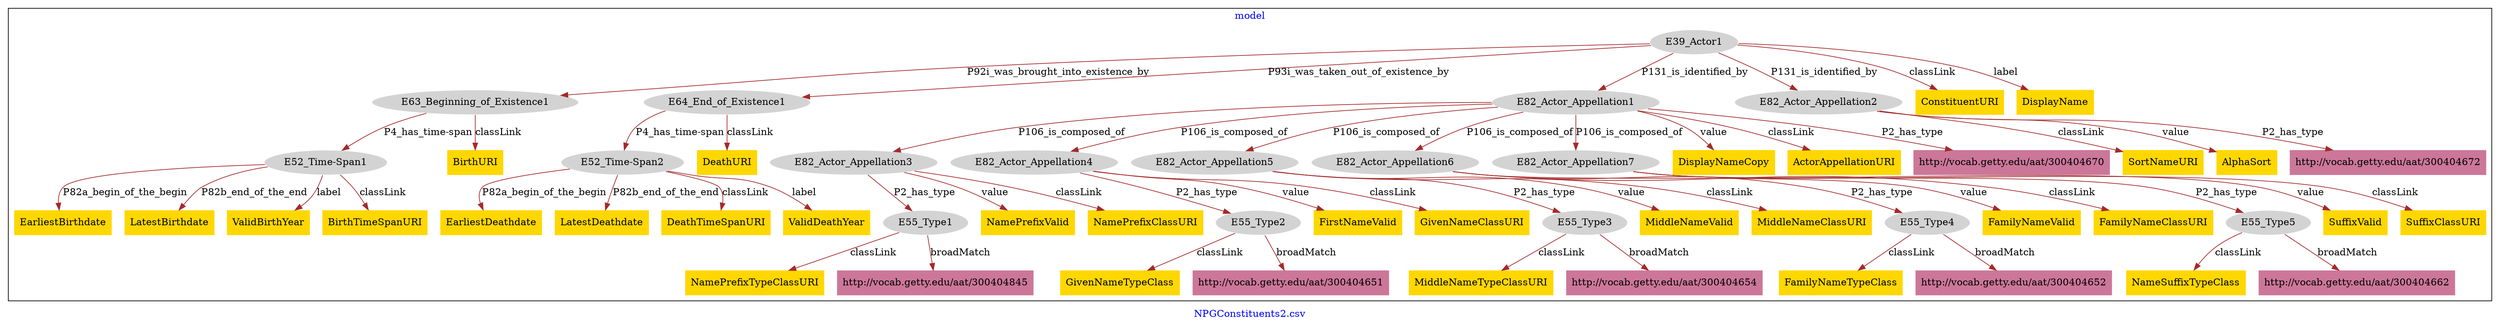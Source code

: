 digraph n0 {
fontcolor="blue"
remincross="true"
label="NPGConstituents2.csv"
subgraph cluster {
label="model"
n2[style="filled",color="white",fillcolor="lightgray",label="E39_Actor1"];
n3[style="filled",color="white",fillcolor="lightgray",label="E63_Beginning_of_Existence1"];
n4[style="filled",color="white",fillcolor="lightgray",label="E64_End_of_Existence1"];
n5[style="filled",color="white",fillcolor="lightgray",label="E82_Actor_Appellation1"];
n6[style="filled",color="white",fillcolor="lightgray",label="E82_Actor_Appellation2"];
n7[style="filled",color="white",fillcolor="lightgray",label="E52_Time-Span1"];
n8[style="filled",color="white",fillcolor="lightgray",label="E52_Time-Span2"];
n9[style="filled",color="white",fillcolor="lightgray",label="E82_Actor_Appellation3"];
n10[style="filled",color="white",fillcolor="lightgray",label="E82_Actor_Appellation4"];
n11[style="filled",color="white",fillcolor="lightgray",label="E82_Actor_Appellation5"];
n12[style="filled",color="white",fillcolor="lightgray",label="E82_Actor_Appellation6"];
n13[style="filled",color="white",fillcolor="lightgray",label="E82_Actor_Appellation7"];
n14[style="filled",color="white",fillcolor="lightgray",label="E55_Type1"];
n15[style="filled",color="white",fillcolor="lightgray",label="E55_Type2"];
n16[style="filled",color="white",fillcolor="lightgray",label="E55_Type3"];
n17[style="filled",color="white",fillcolor="lightgray",label="E55_Type4"];
n18[style="filled",color="white",fillcolor="lightgray",label="E55_Type5"];
n19[shape="plaintext",style="filled",fillcolor="gold",label="EarliestBirthdate"];
n20[shape="plaintext",style="filled",fillcolor="gold",label="FamilyNameValid"];
n21[shape="plaintext",style="filled",fillcolor="gold",label="MiddleNameTypeClassURI"];
n22[shape="plaintext",style="filled",fillcolor="gold",label="FamilyNameClassURI"];
n23[shape="plaintext",style="filled",fillcolor="gold",label="EarliestDeathdate"];
n24[shape="plaintext",style="filled",fillcolor="gold",label="FirstNameValid"];
n25[shape="plaintext",style="filled",fillcolor="gold",label="FamilyNameTypeClass"];
n26[shape="plaintext",style="filled",fillcolor="gold",label="LatestDeathdate"];
n27[shape="plaintext",style="filled",fillcolor="gold",label="DeathTimeSpanURI"];
n28[shape="plaintext",style="filled",fillcolor="gold",label="LatestBirthdate"];
n29[shape="plaintext",style="filled",fillcolor="gold",label="SortNameURI"];
n30[shape="plaintext",style="filled",fillcolor="gold",label="AlphaSort"];
n31[shape="plaintext",style="filled",fillcolor="gold",label="BirthURI"];
n32[shape="plaintext",style="filled",fillcolor="gold",label="ValidDeathYear"];
n33[shape="plaintext",style="filled",fillcolor="gold",label="GivenNameTypeClass"];
n34[shape="plaintext",style="filled",fillcolor="gold",label="MiddleNameValid"];
n35[shape="plaintext",style="filled",fillcolor="gold",label="DisplayNameCopy"];
n36[shape="plaintext",style="filled",fillcolor="gold",label="GivenNameClassURI"];
n37[shape="plaintext",style="filled",fillcolor="gold",label="MiddleNameClassURI"];
n38[shape="plaintext",style="filled",fillcolor="gold",label="NamePrefixValid"];
n39[shape="plaintext",style="filled",fillcolor="gold",label="ValidBirthYear"];
n40[shape="plaintext",style="filled",fillcolor="gold",label="SuffixValid"];
n41[shape="plaintext",style="filled",fillcolor="gold",label="BirthTimeSpanURI"];
n42[shape="plaintext",style="filled",fillcolor="gold",label="NameSuffixTypeClass"];
n43[shape="plaintext",style="filled",fillcolor="gold",label="ConstituentURI"];
n44[shape="plaintext",style="filled",fillcolor="gold",label="NamePrefixTypeClassURI"];
n45[shape="plaintext",style="filled",fillcolor="gold",label="ActorAppellationURI"];
n46[shape="plaintext",style="filled",fillcolor="gold",label="SuffixClassURI"];
n47[shape="plaintext",style="filled",fillcolor="gold",label="DeathURI"];
n48[shape="plaintext",style="filled",fillcolor="gold",label="NamePrefixClassURI"];
n49[shape="plaintext",style="filled",fillcolor="gold",label="DisplayName"];
n50[shape="plaintext",style="filled",fillcolor="#CC7799",label="http://vocab.getty.edu/aat/300404672"];
n51[shape="plaintext",style="filled",fillcolor="#CC7799",label="http://vocab.getty.edu/aat/300404670"];
n52[shape="plaintext",style="filled",fillcolor="#CC7799",label="http://vocab.getty.edu/aat/300404845"];
n53[shape="plaintext",style="filled",fillcolor="#CC7799",label="http://vocab.getty.edu/aat/300404654"];
n54[shape="plaintext",style="filled",fillcolor="#CC7799",label="http://vocab.getty.edu/aat/300404662"];
n55[shape="plaintext",style="filled",fillcolor="#CC7799",label="http://vocab.getty.edu/aat/300404651"];
n56[shape="plaintext",style="filled",fillcolor="#CC7799",label="http://vocab.getty.edu/aat/300404652"];
}
n2 -> n3[color="brown",fontcolor="black",label="P92i_was_brought_into_existence_by"]
n2 -> n4[color="brown",fontcolor="black",label="P93i_was_taken_out_of_existence_by"]
n2 -> n5[color="brown",fontcolor="black",label="P131_is_identified_by"]
n2 -> n6[color="brown",fontcolor="black",label="P131_is_identified_by"]
n3 -> n7[color="brown",fontcolor="black",label="P4_has_time-span"]
n4 -> n8[color="brown",fontcolor="black",label="P4_has_time-span"]
n5 -> n9[color="brown",fontcolor="black",label="P106_is_composed_of"]
n5 -> n10[color="brown",fontcolor="black",label="P106_is_composed_of"]
n5 -> n11[color="brown",fontcolor="black",label="P106_is_composed_of"]
n5 -> n12[color="brown",fontcolor="black",label="P106_is_composed_of"]
n5 -> n13[color="brown",fontcolor="black",label="P106_is_composed_of"]
n9 -> n14[color="brown",fontcolor="black",label="P2_has_type"]
n10 -> n15[color="brown",fontcolor="black",label="P2_has_type"]
n11 -> n16[color="brown",fontcolor="black",label="P2_has_type"]
n12 -> n17[color="brown",fontcolor="black",label="P2_has_type"]
n13 -> n18[color="brown",fontcolor="black",label="P2_has_type"]
n7 -> n19[color="brown",fontcolor="black",label="P82a_begin_of_the_begin"]
n12 -> n20[color="brown",fontcolor="black",label="value"]
n16 -> n21[color="brown",fontcolor="black",label="classLink"]
n12 -> n22[color="brown",fontcolor="black",label="classLink"]
n8 -> n23[color="brown",fontcolor="black",label="P82a_begin_of_the_begin"]
n10 -> n24[color="brown",fontcolor="black",label="value"]
n17 -> n25[color="brown",fontcolor="black",label="classLink"]
n8 -> n26[color="brown",fontcolor="black",label="P82b_end_of_the_end"]
n8 -> n27[color="brown",fontcolor="black",label="classLink"]
n7 -> n28[color="brown",fontcolor="black",label="P82b_end_of_the_end"]
n6 -> n29[color="brown",fontcolor="black",label="classLink"]
n6 -> n30[color="brown",fontcolor="black",label="value"]
n3 -> n31[color="brown",fontcolor="black",label="classLink"]
n8 -> n32[color="brown",fontcolor="black",label="label"]
n15 -> n33[color="brown",fontcolor="black",label="classLink"]
n11 -> n34[color="brown",fontcolor="black",label="value"]
n5 -> n35[color="brown",fontcolor="black",label="value"]
n10 -> n36[color="brown",fontcolor="black",label="classLink"]
n11 -> n37[color="brown",fontcolor="black",label="classLink"]
n9 -> n38[color="brown",fontcolor="black",label="value"]
n7 -> n39[color="brown",fontcolor="black",label="label"]
n13 -> n40[color="brown",fontcolor="black",label="value"]
n7 -> n41[color="brown",fontcolor="black",label="classLink"]
n18 -> n42[color="brown",fontcolor="black",label="classLink"]
n2 -> n43[color="brown",fontcolor="black",label="classLink"]
n14 -> n44[color="brown",fontcolor="black",label="classLink"]
n5 -> n45[color="brown",fontcolor="black",label="classLink"]
n13 -> n46[color="brown",fontcolor="black",label="classLink"]
n4 -> n47[color="brown",fontcolor="black",label="classLink"]
n9 -> n48[color="brown",fontcolor="black",label="classLink"]
n2 -> n49[color="brown",fontcolor="black",label="label"]
n6 -> n50[color="brown",fontcolor="black",label="P2_has_type"]
n5 -> n51[color="brown",fontcolor="black",label="P2_has_type"]
n14 -> n52[color="brown",fontcolor="black",label="broadMatch"]
n16 -> n53[color="brown",fontcolor="black",label="broadMatch"]
n18 -> n54[color="brown",fontcolor="black",label="broadMatch"]
n15 -> n55[color="brown",fontcolor="black",label="broadMatch"]
n17 -> n56[color="brown",fontcolor="black",label="broadMatch"]
}
